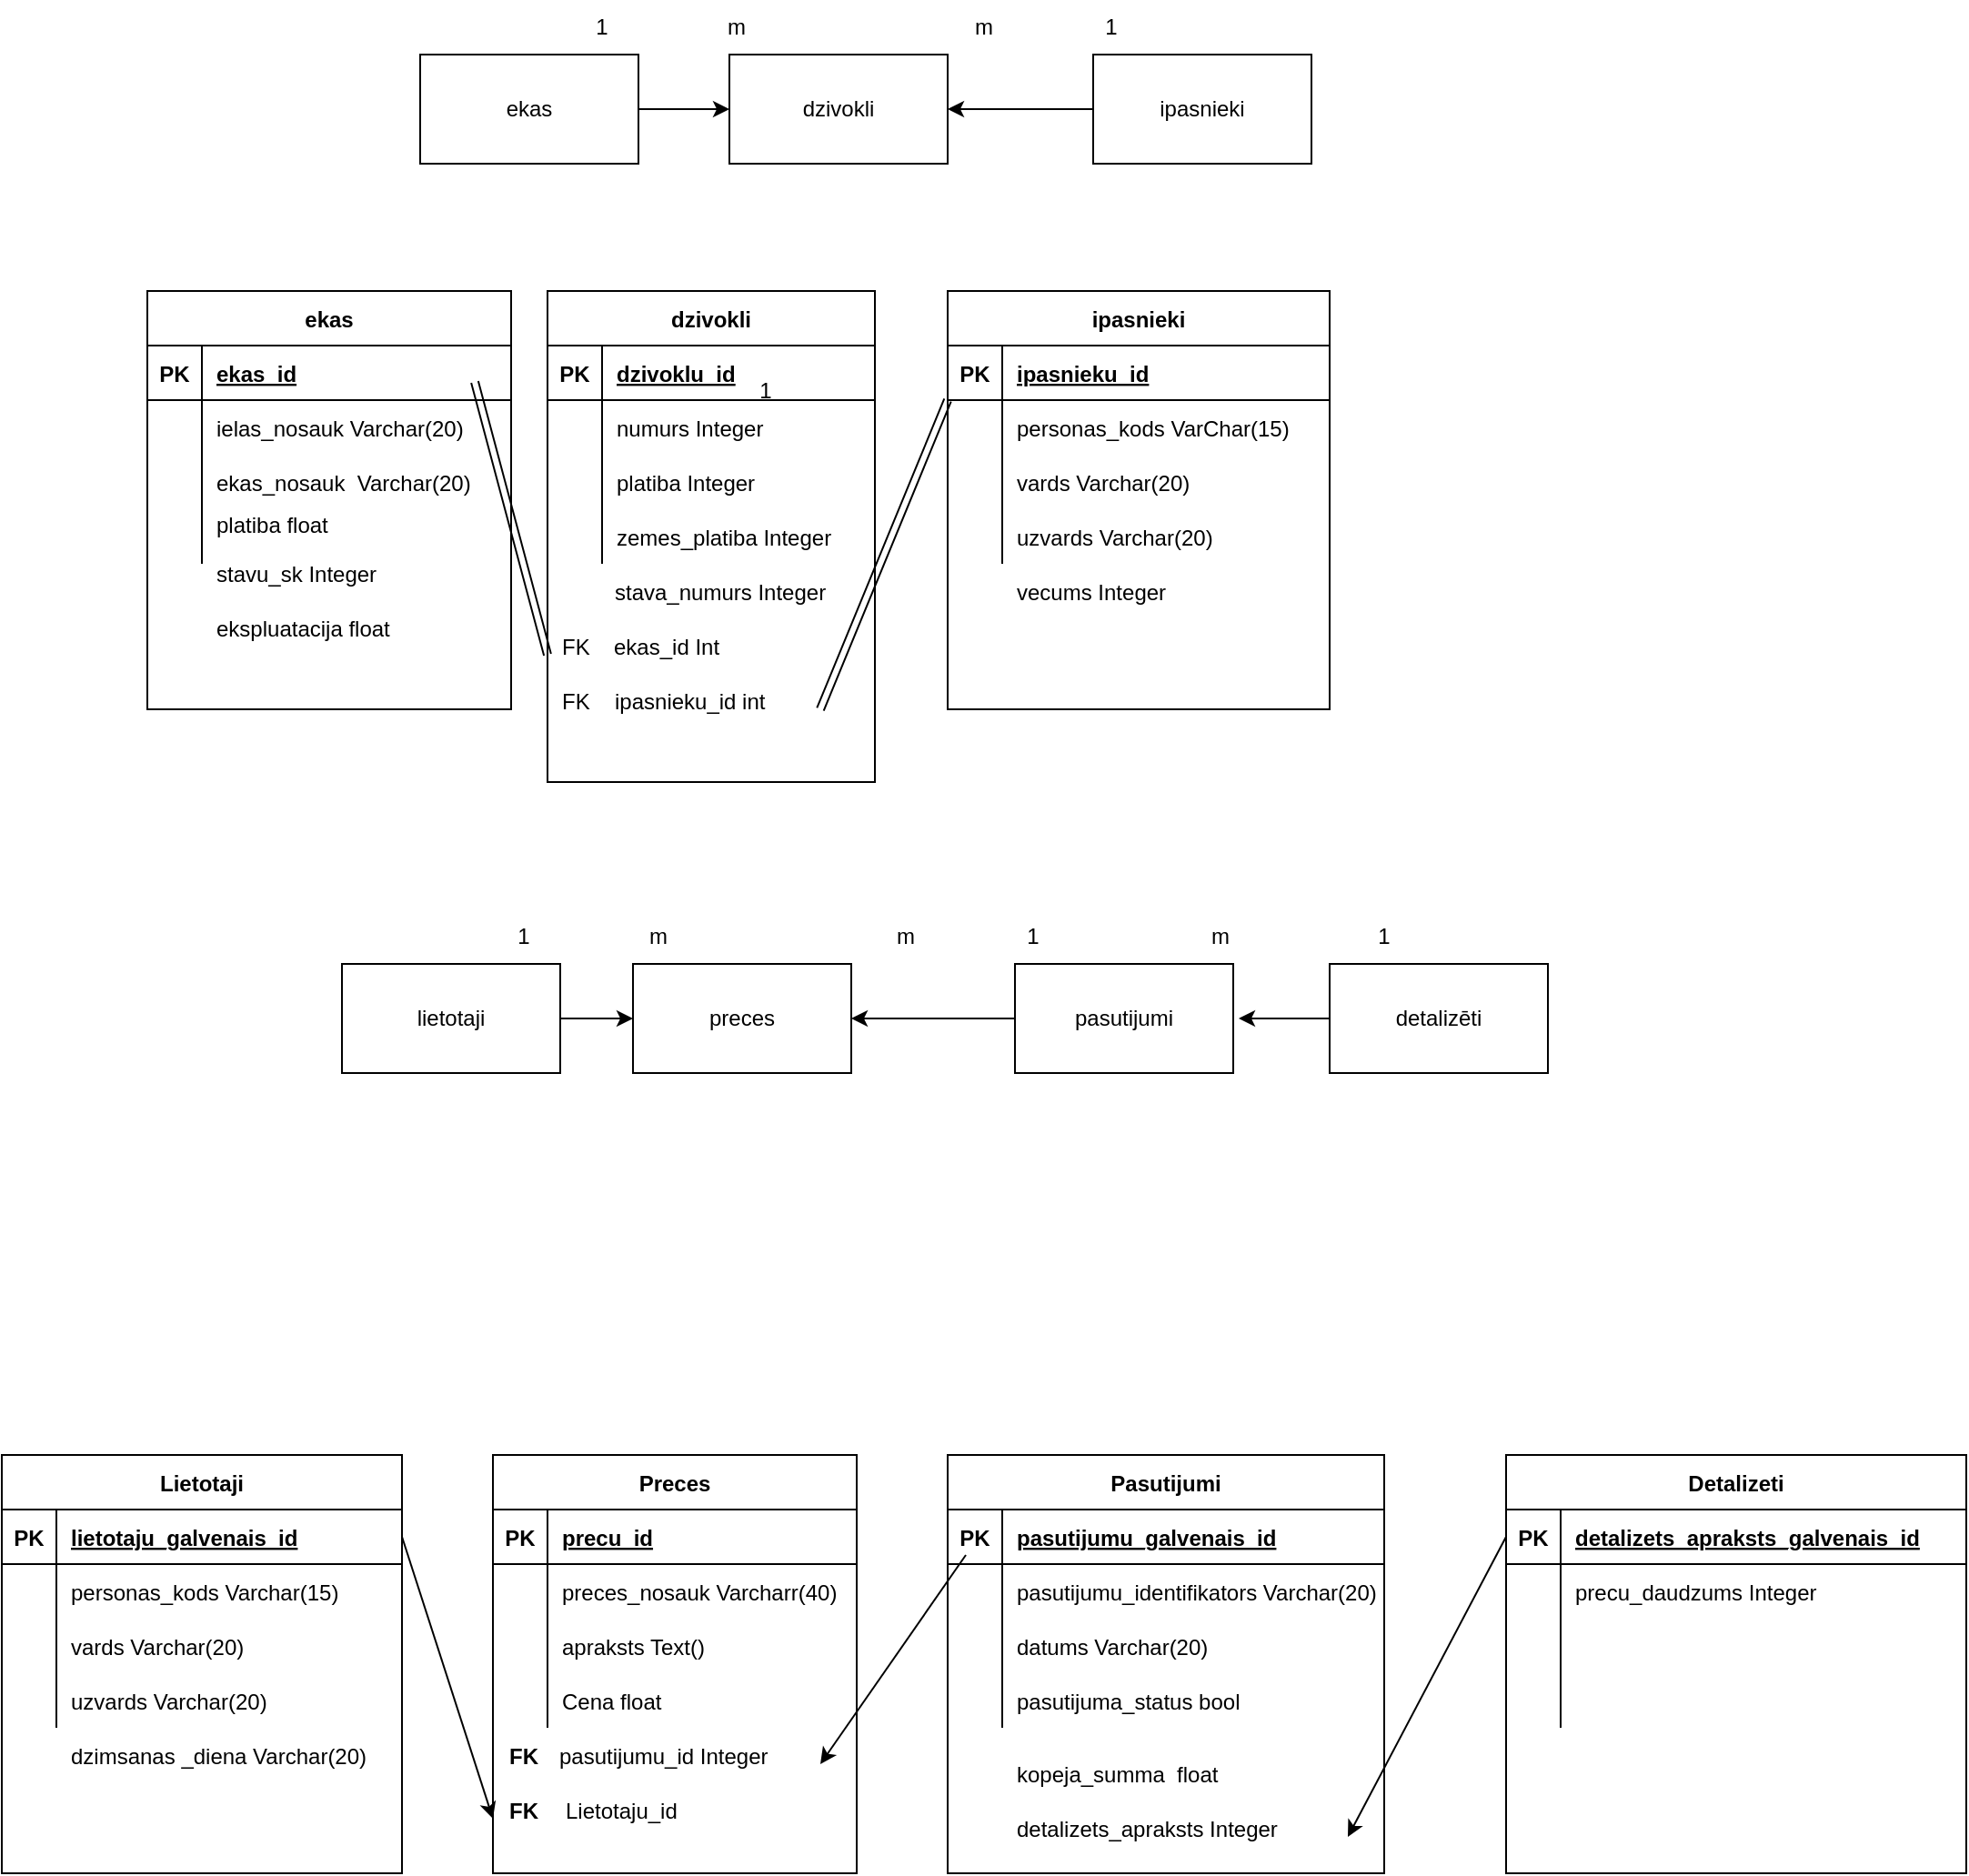 <mxfile version="20.8.23" type="github"><diagram name="Lapa-1" id="Whc0pqaYNYadsK2Gsva9"><mxGraphModel dx="1434" dy="739" grid="1" gridSize="10" guides="1" tooltips="1" connect="1" arrows="1" fold="1" page="1" pageScale="1" pageWidth="827" pageHeight="1169" math="0" shadow="0"><root><mxCell id="0"/><mxCell id="1" parent="0"/><mxCell id="5ERix2sluEW2RGZefC-Z-1" value="ekas" style="shape=table;startSize=30;container=1;collapsible=1;childLayout=tableLayout;fixedRows=1;rowLines=0;fontStyle=1;align=center;resizeLast=1;" vertex="1" parent="1"><mxGeometry x="80" y="190" width="200" height="230" as="geometry"/></mxCell><mxCell id="5ERix2sluEW2RGZefC-Z-2" value="" style="shape=tableRow;horizontal=0;startSize=0;swimlaneHead=0;swimlaneBody=0;fillColor=none;collapsible=0;dropTarget=0;points=[[0,0.5],[1,0.5]];portConstraint=eastwest;top=0;left=0;right=0;bottom=1;" vertex="1" parent="5ERix2sluEW2RGZefC-Z-1"><mxGeometry y="30" width="200" height="30" as="geometry"/></mxCell><mxCell id="5ERix2sluEW2RGZefC-Z-3" value="PK" style="shape=partialRectangle;connectable=0;fillColor=none;top=0;left=0;bottom=0;right=0;fontStyle=1;overflow=hidden;" vertex="1" parent="5ERix2sluEW2RGZefC-Z-2"><mxGeometry width="30" height="30" as="geometry"><mxRectangle width="30" height="30" as="alternateBounds"/></mxGeometry></mxCell><mxCell id="5ERix2sluEW2RGZefC-Z-4" value="ekas_id" style="shape=partialRectangle;connectable=0;fillColor=none;top=0;left=0;bottom=0;right=0;align=left;spacingLeft=6;fontStyle=5;overflow=hidden;" vertex="1" parent="5ERix2sluEW2RGZefC-Z-2"><mxGeometry x="30" width="170" height="30" as="geometry"><mxRectangle width="170" height="30" as="alternateBounds"/></mxGeometry></mxCell><mxCell id="5ERix2sluEW2RGZefC-Z-5" value="" style="shape=tableRow;horizontal=0;startSize=0;swimlaneHead=0;swimlaneBody=0;fillColor=none;collapsible=0;dropTarget=0;points=[[0,0.5],[1,0.5]];portConstraint=eastwest;top=0;left=0;right=0;bottom=0;" vertex="1" parent="5ERix2sluEW2RGZefC-Z-1"><mxGeometry y="60" width="200" height="30" as="geometry"/></mxCell><mxCell id="5ERix2sluEW2RGZefC-Z-6" value="" style="shape=partialRectangle;connectable=0;fillColor=none;top=0;left=0;bottom=0;right=0;editable=1;overflow=hidden;" vertex="1" parent="5ERix2sluEW2RGZefC-Z-5"><mxGeometry width="30" height="30" as="geometry"><mxRectangle width="30" height="30" as="alternateBounds"/></mxGeometry></mxCell><mxCell id="5ERix2sluEW2RGZefC-Z-7" value="ielas_nosauk Varchar(20)" style="shape=partialRectangle;connectable=0;fillColor=none;top=0;left=0;bottom=0;right=0;align=left;spacingLeft=6;overflow=hidden;" vertex="1" parent="5ERix2sluEW2RGZefC-Z-5"><mxGeometry x="30" width="170" height="30" as="geometry"><mxRectangle width="170" height="30" as="alternateBounds"/></mxGeometry></mxCell><mxCell id="5ERix2sluEW2RGZefC-Z-8" value="" style="shape=tableRow;horizontal=0;startSize=0;swimlaneHead=0;swimlaneBody=0;fillColor=none;collapsible=0;dropTarget=0;points=[[0,0.5],[1,0.5]];portConstraint=eastwest;top=0;left=0;right=0;bottom=0;" vertex="1" parent="5ERix2sluEW2RGZefC-Z-1"><mxGeometry y="90" width="200" height="30" as="geometry"/></mxCell><mxCell id="5ERix2sluEW2RGZefC-Z-9" value="" style="shape=partialRectangle;connectable=0;fillColor=none;top=0;left=0;bottom=0;right=0;editable=1;overflow=hidden;" vertex="1" parent="5ERix2sluEW2RGZefC-Z-8"><mxGeometry width="30" height="30" as="geometry"><mxRectangle width="30" height="30" as="alternateBounds"/></mxGeometry></mxCell><mxCell id="5ERix2sluEW2RGZefC-Z-10" value="ekas_nosauk  Varchar(20)" style="shape=partialRectangle;connectable=0;fillColor=none;top=0;left=0;bottom=0;right=0;align=left;spacingLeft=6;overflow=hidden;" vertex="1" parent="5ERix2sluEW2RGZefC-Z-8"><mxGeometry x="30" width="170" height="30" as="geometry"><mxRectangle width="170" height="30" as="alternateBounds"/></mxGeometry></mxCell><mxCell id="5ERix2sluEW2RGZefC-Z-11" value="" style="shape=tableRow;horizontal=0;startSize=0;swimlaneHead=0;swimlaneBody=0;fillColor=none;collapsible=0;dropTarget=0;points=[[0,0.5],[1,0.5]];portConstraint=eastwest;top=0;left=0;right=0;bottom=0;" vertex="1" parent="5ERix2sluEW2RGZefC-Z-1"><mxGeometry y="120" width="200" height="30" as="geometry"/></mxCell><mxCell id="5ERix2sluEW2RGZefC-Z-12" value="" style="shape=partialRectangle;connectable=0;fillColor=none;top=0;left=0;bottom=0;right=0;editable=1;overflow=hidden;" vertex="1" parent="5ERix2sluEW2RGZefC-Z-11"><mxGeometry width="30" height="30" as="geometry"><mxRectangle width="30" height="30" as="alternateBounds"/></mxGeometry></mxCell><mxCell id="5ERix2sluEW2RGZefC-Z-13" value="platiba float&#10;" style="shape=partialRectangle;connectable=0;fillColor=none;top=0;left=0;bottom=0;right=0;align=left;spacingLeft=6;overflow=hidden;" vertex="1" parent="5ERix2sluEW2RGZefC-Z-11"><mxGeometry x="30" width="170" height="30" as="geometry"><mxRectangle width="170" height="30" as="alternateBounds"/></mxGeometry></mxCell><mxCell id="5ERix2sluEW2RGZefC-Z-14" value="dzivokli" style="shape=table;startSize=30;container=1;collapsible=1;childLayout=tableLayout;fixedRows=1;rowLines=0;fontStyle=1;align=center;resizeLast=1;" vertex="1" parent="1"><mxGeometry x="300" y="190" width="180" height="270" as="geometry"/></mxCell><mxCell id="5ERix2sluEW2RGZefC-Z-15" value="" style="shape=tableRow;horizontal=0;startSize=0;swimlaneHead=0;swimlaneBody=0;fillColor=none;collapsible=0;dropTarget=0;points=[[0,0.5],[1,0.5]];portConstraint=eastwest;top=0;left=0;right=0;bottom=1;" vertex="1" parent="5ERix2sluEW2RGZefC-Z-14"><mxGeometry y="30" width="180" height="30" as="geometry"/></mxCell><mxCell id="5ERix2sluEW2RGZefC-Z-16" value="PK" style="shape=partialRectangle;connectable=0;fillColor=none;top=0;left=0;bottom=0;right=0;fontStyle=1;overflow=hidden;" vertex="1" parent="5ERix2sluEW2RGZefC-Z-15"><mxGeometry width="30" height="30" as="geometry"><mxRectangle width="30" height="30" as="alternateBounds"/></mxGeometry></mxCell><mxCell id="5ERix2sluEW2RGZefC-Z-17" value="dzivoklu_id" style="shape=partialRectangle;connectable=0;fillColor=none;top=0;left=0;bottom=0;right=0;align=left;spacingLeft=6;fontStyle=5;overflow=hidden;" vertex="1" parent="5ERix2sluEW2RGZefC-Z-15"><mxGeometry x="30" width="150" height="30" as="geometry"><mxRectangle width="150" height="30" as="alternateBounds"/></mxGeometry></mxCell><mxCell id="5ERix2sluEW2RGZefC-Z-18" value="" style="shape=tableRow;horizontal=0;startSize=0;swimlaneHead=0;swimlaneBody=0;fillColor=none;collapsible=0;dropTarget=0;points=[[0,0.5],[1,0.5]];portConstraint=eastwest;top=0;left=0;right=0;bottom=0;" vertex="1" parent="5ERix2sluEW2RGZefC-Z-14"><mxGeometry y="60" width="180" height="30" as="geometry"/></mxCell><mxCell id="5ERix2sluEW2RGZefC-Z-19" value="" style="shape=partialRectangle;connectable=0;fillColor=none;top=0;left=0;bottom=0;right=0;editable=1;overflow=hidden;" vertex="1" parent="5ERix2sluEW2RGZefC-Z-18"><mxGeometry width="30" height="30" as="geometry"><mxRectangle width="30" height="30" as="alternateBounds"/></mxGeometry></mxCell><mxCell id="5ERix2sluEW2RGZefC-Z-20" value="numurs Integer" style="shape=partialRectangle;connectable=0;fillColor=none;top=0;left=0;bottom=0;right=0;align=left;spacingLeft=6;overflow=hidden;" vertex="1" parent="5ERix2sluEW2RGZefC-Z-18"><mxGeometry x="30" width="150" height="30" as="geometry"><mxRectangle width="150" height="30" as="alternateBounds"/></mxGeometry></mxCell><mxCell id="5ERix2sluEW2RGZefC-Z-21" value="" style="shape=tableRow;horizontal=0;startSize=0;swimlaneHead=0;swimlaneBody=0;fillColor=none;collapsible=0;dropTarget=0;points=[[0,0.5],[1,0.5]];portConstraint=eastwest;top=0;left=0;right=0;bottom=0;" vertex="1" parent="5ERix2sluEW2RGZefC-Z-14"><mxGeometry y="90" width="180" height="30" as="geometry"/></mxCell><mxCell id="5ERix2sluEW2RGZefC-Z-22" value="" style="shape=partialRectangle;connectable=0;fillColor=none;top=0;left=0;bottom=0;right=0;editable=1;overflow=hidden;" vertex="1" parent="5ERix2sluEW2RGZefC-Z-21"><mxGeometry width="30" height="30" as="geometry"><mxRectangle width="30" height="30" as="alternateBounds"/></mxGeometry></mxCell><mxCell id="5ERix2sluEW2RGZefC-Z-23" value="platiba Integer" style="shape=partialRectangle;connectable=0;fillColor=none;top=0;left=0;bottom=0;right=0;align=left;spacingLeft=6;overflow=hidden;" vertex="1" parent="5ERix2sluEW2RGZefC-Z-21"><mxGeometry x="30" width="150" height="30" as="geometry"><mxRectangle width="150" height="30" as="alternateBounds"/></mxGeometry></mxCell><mxCell id="5ERix2sluEW2RGZefC-Z-24" value="" style="shape=tableRow;horizontal=0;startSize=0;swimlaneHead=0;swimlaneBody=0;fillColor=none;collapsible=0;dropTarget=0;points=[[0,0.5],[1,0.5]];portConstraint=eastwest;top=0;left=0;right=0;bottom=0;" vertex="1" parent="5ERix2sluEW2RGZefC-Z-14"><mxGeometry y="120" width="180" height="30" as="geometry"/></mxCell><mxCell id="5ERix2sluEW2RGZefC-Z-25" value="" style="shape=partialRectangle;connectable=0;fillColor=none;top=0;left=0;bottom=0;right=0;editable=1;overflow=hidden;" vertex="1" parent="5ERix2sluEW2RGZefC-Z-24"><mxGeometry width="30" height="30" as="geometry"><mxRectangle width="30" height="30" as="alternateBounds"/></mxGeometry></mxCell><mxCell id="5ERix2sluEW2RGZefC-Z-26" value="zemes_platiba Integer" style="shape=partialRectangle;connectable=0;fillColor=none;top=0;left=0;bottom=0;right=0;align=left;spacingLeft=6;overflow=hidden;" vertex="1" parent="5ERix2sluEW2RGZefC-Z-24"><mxGeometry x="30" width="150" height="30" as="geometry"><mxRectangle width="150" height="30" as="alternateBounds"/></mxGeometry></mxCell><mxCell id="5ERix2sluEW2RGZefC-Z-27" value="ipasnieki" style="shape=table;startSize=30;container=1;collapsible=1;childLayout=tableLayout;fixedRows=1;rowLines=0;fontStyle=1;align=center;resizeLast=1;" vertex="1" parent="1"><mxGeometry x="520" y="190" width="210" height="230" as="geometry"/></mxCell><mxCell id="5ERix2sluEW2RGZefC-Z-28" value="" style="shape=tableRow;horizontal=0;startSize=0;swimlaneHead=0;swimlaneBody=0;fillColor=none;collapsible=0;dropTarget=0;points=[[0,0.5],[1,0.5]];portConstraint=eastwest;top=0;left=0;right=0;bottom=1;" vertex="1" parent="5ERix2sluEW2RGZefC-Z-27"><mxGeometry y="30" width="210" height="30" as="geometry"/></mxCell><mxCell id="5ERix2sluEW2RGZefC-Z-29" value="PK" style="shape=partialRectangle;connectable=0;fillColor=none;top=0;left=0;bottom=0;right=0;fontStyle=1;overflow=hidden;" vertex="1" parent="5ERix2sluEW2RGZefC-Z-28"><mxGeometry width="30" height="30" as="geometry"><mxRectangle width="30" height="30" as="alternateBounds"/></mxGeometry></mxCell><mxCell id="5ERix2sluEW2RGZefC-Z-30" value="ipasnieku_id" style="shape=partialRectangle;connectable=0;fillColor=none;top=0;left=0;bottom=0;right=0;align=left;spacingLeft=6;fontStyle=5;overflow=hidden;" vertex="1" parent="5ERix2sluEW2RGZefC-Z-28"><mxGeometry x="30" width="180" height="30" as="geometry"><mxRectangle width="180" height="30" as="alternateBounds"/></mxGeometry></mxCell><mxCell id="5ERix2sluEW2RGZefC-Z-31" value="" style="shape=tableRow;horizontal=0;startSize=0;swimlaneHead=0;swimlaneBody=0;fillColor=none;collapsible=0;dropTarget=0;points=[[0,0.5],[1,0.5]];portConstraint=eastwest;top=0;left=0;right=0;bottom=0;" vertex="1" parent="5ERix2sluEW2RGZefC-Z-27"><mxGeometry y="60" width="210" height="30" as="geometry"/></mxCell><mxCell id="5ERix2sluEW2RGZefC-Z-32" value="" style="shape=partialRectangle;connectable=0;fillColor=none;top=0;left=0;bottom=0;right=0;editable=1;overflow=hidden;" vertex="1" parent="5ERix2sluEW2RGZefC-Z-31"><mxGeometry width="30" height="30" as="geometry"><mxRectangle width="30" height="30" as="alternateBounds"/></mxGeometry></mxCell><mxCell id="5ERix2sluEW2RGZefC-Z-33" value="personas_kods VarChar(15)" style="shape=partialRectangle;connectable=0;fillColor=none;top=0;left=0;bottom=0;right=0;align=left;spacingLeft=6;overflow=hidden;" vertex="1" parent="5ERix2sluEW2RGZefC-Z-31"><mxGeometry x="30" width="180" height="30" as="geometry"><mxRectangle width="180" height="30" as="alternateBounds"/></mxGeometry></mxCell><mxCell id="5ERix2sluEW2RGZefC-Z-34" value="" style="shape=tableRow;horizontal=0;startSize=0;swimlaneHead=0;swimlaneBody=0;fillColor=none;collapsible=0;dropTarget=0;points=[[0,0.5],[1,0.5]];portConstraint=eastwest;top=0;left=0;right=0;bottom=0;" vertex="1" parent="5ERix2sluEW2RGZefC-Z-27"><mxGeometry y="90" width="210" height="30" as="geometry"/></mxCell><mxCell id="5ERix2sluEW2RGZefC-Z-35" value="" style="shape=partialRectangle;connectable=0;fillColor=none;top=0;left=0;bottom=0;right=0;editable=1;overflow=hidden;" vertex="1" parent="5ERix2sluEW2RGZefC-Z-34"><mxGeometry width="30" height="30" as="geometry"><mxRectangle width="30" height="30" as="alternateBounds"/></mxGeometry></mxCell><mxCell id="5ERix2sluEW2RGZefC-Z-36" value="vards Varchar(20)" style="shape=partialRectangle;connectable=0;fillColor=none;top=0;left=0;bottom=0;right=0;align=left;spacingLeft=6;overflow=hidden;" vertex="1" parent="5ERix2sluEW2RGZefC-Z-34"><mxGeometry x="30" width="180" height="30" as="geometry"><mxRectangle width="180" height="30" as="alternateBounds"/></mxGeometry></mxCell><mxCell id="5ERix2sluEW2RGZefC-Z-37" value="" style="shape=tableRow;horizontal=0;startSize=0;swimlaneHead=0;swimlaneBody=0;fillColor=none;collapsible=0;dropTarget=0;points=[[0,0.5],[1,0.5]];portConstraint=eastwest;top=0;left=0;right=0;bottom=0;" vertex="1" parent="5ERix2sluEW2RGZefC-Z-27"><mxGeometry y="120" width="210" height="30" as="geometry"/></mxCell><mxCell id="5ERix2sluEW2RGZefC-Z-38" value="" style="shape=partialRectangle;connectable=0;fillColor=none;top=0;left=0;bottom=0;right=0;editable=1;overflow=hidden;" vertex="1" parent="5ERix2sluEW2RGZefC-Z-37"><mxGeometry width="30" height="30" as="geometry"><mxRectangle width="30" height="30" as="alternateBounds"/></mxGeometry></mxCell><mxCell id="5ERix2sluEW2RGZefC-Z-39" value="uzvards Varchar(20)" style="shape=partialRectangle;connectable=0;fillColor=none;top=0;left=0;bottom=0;right=0;align=left;spacingLeft=6;overflow=hidden;" vertex="1" parent="5ERix2sluEW2RGZefC-Z-37"><mxGeometry x="30" width="180" height="30" as="geometry"><mxRectangle width="180" height="30" as="alternateBounds"/></mxGeometry></mxCell><mxCell id="5ERix2sluEW2RGZefC-Z-40" value="stavu_sk Integer" style="shape=partialRectangle;connectable=0;fillColor=none;top=0;left=0;bottom=0;right=0;align=left;spacingLeft=6;overflow=hidden;" vertex="1" parent="1"><mxGeometry x="110" y="330" width="170" height="30" as="geometry"><mxRectangle width="170" height="30" as="alternateBounds"/></mxGeometry></mxCell><mxCell id="5ERix2sluEW2RGZefC-Z-41" value="ekspluatacija float" style="shape=partialRectangle;connectable=0;fillColor=none;top=0;left=0;bottom=0;right=0;align=left;spacingLeft=6;overflow=hidden;" vertex="1" parent="1"><mxGeometry x="110" y="360" width="170" height="30" as="geometry"><mxRectangle width="170" height="30" as="alternateBounds"/></mxGeometry></mxCell><mxCell id="5ERix2sluEW2RGZefC-Z-42" value="stava_numurs Integer" style="shape=partialRectangle;connectable=0;fillColor=none;top=0;left=0;bottom=0;right=0;align=left;spacingLeft=6;overflow=hidden;" vertex="1" parent="1"><mxGeometry x="329" y="340" width="150" height="30" as="geometry"><mxRectangle width="150" height="30" as="alternateBounds"/></mxGeometry></mxCell><mxCell id="5ERix2sluEW2RGZefC-Z-43" value="vecums Integer" style="shape=partialRectangle;connectable=0;fillColor=none;top=0;left=0;bottom=0;right=0;align=left;spacingLeft=6;overflow=hidden;" vertex="1" parent="1"><mxGeometry x="550" y="340" width="180" height="30" as="geometry"><mxRectangle width="180" height="30" as="alternateBounds"/></mxGeometry></mxCell><mxCell id="5ERix2sluEW2RGZefC-Z-45" value="ekas_id Int" style="shape=partialRectangle;connectable=0;fillColor=none;top=0;left=0;bottom=0;right=0;align=left;spacingLeft=6;overflow=hidden;" vertex="1" parent="1"><mxGeometry x="328.5" y="370" width="150" height="30" as="geometry"><mxRectangle width="150" height="30" as="alternateBounds"/></mxGeometry></mxCell><mxCell id="5ERix2sluEW2RGZefC-Z-46" value="ipasnieku_id int " style="shape=partialRectangle;connectable=0;fillColor=none;top=0;left=0;bottom=0;right=0;align=left;spacingLeft=6;overflow=hidden;" vertex="1" parent="1"><mxGeometry x="329" y="400" width="150" height="30" as="geometry"><mxRectangle width="150" height="30" as="alternateBounds"/></mxGeometry></mxCell><mxCell id="5ERix2sluEW2RGZefC-Z-50" value="" style="shape=link;html=1;rounded=0;" edge="1" parent="1"><mxGeometry relative="1" as="geometry"><mxPoint x="520" y="250" as="sourcePoint"/><mxPoint x="450" y="420" as="targetPoint"/></mxGeometry></mxCell><mxCell id="5ERix2sluEW2RGZefC-Z-52" value="FK" style="shape=partialRectangle;connectable=0;fillColor=none;top=0;left=0;bottom=0;right=0;align=left;spacingLeft=6;overflow=hidden;" vertex="1" parent="1"><mxGeometry x="300" y="405" width="10" height="20" as="geometry"><mxRectangle width="170" height="30" as="alternateBounds"/></mxGeometry></mxCell><mxCell id="5ERix2sluEW2RGZefC-Z-53" value="FK" style="shape=partialRectangle;connectable=0;fillColor=none;top=0;left=0;bottom=0;right=0;align=left;spacingLeft=6;overflow=hidden;" vertex="1" parent="1"><mxGeometry x="300" y="375" width="10" height="20" as="geometry"><mxRectangle width="170" height="30" as="alternateBounds"/></mxGeometry></mxCell><mxCell id="5ERix2sluEW2RGZefC-Z-56" value="" style="shape=link;html=1;rounded=0;" edge="1" parent="1"><mxGeometry relative="1" as="geometry"><mxPoint x="260" y="240" as="sourcePoint"/><mxPoint x="300" y="390" as="targetPoint"/></mxGeometry></mxCell><mxCell id="5ERix2sluEW2RGZefC-Z-60" value="" style="edgeStyle=orthogonalEdgeStyle;rounded=0;orthogonalLoop=1;jettySize=auto;html=1;" edge="1" parent="1" source="5ERix2sluEW2RGZefC-Z-58" target="5ERix2sluEW2RGZefC-Z-59"><mxGeometry relative="1" as="geometry"/></mxCell><mxCell id="5ERix2sluEW2RGZefC-Z-58" value="ekas" style="rounded=0;whiteSpace=wrap;html=1;" vertex="1" parent="1"><mxGeometry x="230" y="60" width="120" height="60" as="geometry"/></mxCell><mxCell id="5ERix2sluEW2RGZefC-Z-59" value="dzivokli" style="rounded=0;whiteSpace=wrap;html=1;" vertex="1" parent="1"><mxGeometry x="400" y="60" width="120" height="60" as="geometry"/></mxCell><mxCell id="5ERix2sluEW2RGZefC-Z-62" value="" style="edgeStyle=orthogonalEdgeStyle;rounded=0;orthogonalLoop=1;jettySize=auto;html=1;" edge="1" parent="1" source="5ERix2sluEW2RGZefC-Z-61" target="5ERix2sluEW2RGZefC-Z-59"><mxGeometry relative="1" as="geometry"/></mxCell><mxCell id="5ERix2sluEW2RGZefC-Z-61" value="ipasnieki" style="rounded=0;whiteSpace=wrap;html=1;" vertex="1" parent="1"><mxGeometry x="600" y="60" width="120" height="60" as="geometry"/></mxCell><mxCell id="5ERix2sluEW2RGZefC-Z-63" value="1" style="text;strokeColor=none;align=center;fillColor=none;html=1;verticalAlign=middle;whiteSpace=wrap;rounded=0;" vertex="1" parent="1"><mxGeometry x="390" y="230" width="60" height="30" as="geometry"/></mxCell><mxCell id="5ERix2sluEW2RGZefC-Z-64" value="1" style="text;strokeColor=none;align=center;fillColor=none;html=1;verticalAlign=middle;whiteSpace=wrap;rounded=0;" vertex="1" parent="1"><mxGeometry x="300" y="30" width="60" height="30" as="geometry"/></mxCell><mxCell id="5ERix2sluEW2RGZefC-Z-66" value="1" style="text;strokeColor=none;align=center;fillColor=none;html=1;verticalAlign=middle;whiteSpace=wrap;rounded=0;" vertex="1" parent="1"><mxGeometry x="580" y="30" width="60" height="30" as="geometry"/></mxCell><mxCell id="5ERix2sluEW2RGZefC-Z-67" value="m" style="text;strokeColor=none;align=center;fillColor=none;html=1;verticalAlign=middle;whiteSpace=wrap;rounded=0;" vertex="1" parent="1"><mxGeometry x="510" y="30" width="60" height="30" as="geometry"/></mxCell><mxCell id="5ERix2sluEW2RGZefC-Z-68" value="m" style="text;strokeColor=none;align=center;fillColor=none;html=1;verticalAlign=middle;whiteSpace=wrap;rounded=0;" vertex="1" parent="1"><mxGeometry x="374" y="30" width="60" height="30" as="geometry"/></mxCell><mxCell id="5ERix2sluEW2RGZefC-Z-119" value="Lietotaji" style="shape=table;startSize=30;container=1;collapsible=1;childLayout=tableLayout;fixedRows=1;rowLines=0;fontStyle=1;align=center;resizeLast=1;" vertex="1" parent="1"><mxGeometry y="830" width="220" height="230" as="geometry"/></mxCell><mxCell id="5ERix2sluEW2RGZefC-Z-120" value="" style="shape=tableRow;horizontal=0;startSize=0;swimlaneHead=0;swimlaneBody=0;fillColor=none;collapsible=0;dropTarget=0;points=[[0,0.5],[1,0.5]];portConstraint=eastwest;top=0;left=0;right=0;bottom=1;" vertex="1" parent="5ERix2sluEW2RGZefC-Z-119"><mxGeometry y="30" width="220" height="30" as="geometry"/></mxCell><mxCell id="5ERix2sluEW2RGZefC-Z-121" value="PK" style="shape=partialRectangle;connectable=0;fillColor=none;top=0;left=0;bottom=0;right=0;fontStyle=1;overflow=hidden;" vertex="1" parent="5ERix2sluEW2RGZefC-Z-120"><mxGeometry width="30" height="30" as="geometry"><mxRectangle width="30" height="30" as="alternateBounds"/></mxGeometry></mxCell><mxCell id="5ERix2sluEW2RGZefC-Z-122" value="lietotaju_galvenais_id" style="shape=partialRectangle;connectable=0;fillColor=none;top=0;left=0;bottom=0;right=0;align=left;spacingLeft=6;fontStyle=5;overflow=hidden;" vertex="1" parent="5ERix2sluEW2RGZefC-Z-120"><mxGeometry x="30" width="190" height="30" as="geometry"><mxRectangle width="190" height="30" as="alternateBounds"/></mxGeometry></mxCell><mxCell id="5ERix2sluEW2RGZefC-Z-123" value="" style="shape=tableRow;horizontal=0;startSize=0;swimlaneHead=0;swimlaneBody=0;fillColor=none;collapsible=0;dropTarget=0;points=[[0,0.5],[1,0.5]];portConstraint=eastwest;top=0;left=0;right=0;bottom=0;" vertex="1" parent="5ERix2sluEW2RGZefC-Z-119"><mxGeometry y="60" width="220" height="30" as="geometry"/></mxCell><mxCell id="5ERix2sluEW2RGZefC-Z-124" value="" style="shape=partialRectangle;connectable=0;fillColor=none;top=0;left=0;bottom=0;right=0;editable=1;overflow=hidden;" vertex="1" parent="5ERix2sluEW2RGZefC-Z-123"><mxGeometry width="30" height="30" as="geometry"><mxRectangle width="30" height="30" as="alternateBounds"/></mxGeometry></mxCell><mxCell id="5ERix2sluEW2RGZefC-Z-125" value="personas_kods Varchar(15)" style="shape=partialRectangle;connectable=0;fillColor=none;top=0;left=0;bottom=0;right=0;align=left;spacingLeft=6;overflow=hidden;" vertex="1" parent="5ERix2sluEW2RGZefC-Z-123"><mxGeometry x="30" width="190" height="30" as="geometry"><mxRectangle width="190" height="30" as="alternateBounds"/></mxGeometry></mxCell><mxCell id="5ERix2sluEW2RGZefC-Z-126" value="" style="shape=tableRow;horizontal=0;startSize=0;swimlaneHead=0;swimlaneBody=0;fillColor=none;collapsible=0;dropTarget=0;points=[[0,0.5],[1,0.5]];portConstraint=eastwest;top=0;left=0;right=0;bottom=0;" vertex="1" parent="5ERix2sluEW2RGZefC-Z-119"><mxGeometry y="90" width="220" height="30" as="geometry"/></mxCell><mxCell id="5ERix2sluEW2RGZefC-Z-127" value="" style="shape=partialRectangle;connectable=0;fillColor=none;top=0;left=0;bottom=0;right=0;editable=1;overflow=hidden;" vertex="1" parent="5ERix2sluEW2RGZefC-Z-126"><mxGeometry width="30" height="30" as="geometry"><mxRectangle width="30" height="30" as="alternateBounds"/></mxGeometry></mxCell><mxCell id="5ERix2sluEW2RGZefC-Z-128" value="vards Varchar(20)" style="shape=partialRectangle;connectable=0;fillColor=none;top=0;left=0;bottom=0;right=0;align=left;spacingLeft=6;overflow=hidden;" vertex="1" parent="5ERix2sluEW2RGZefC-Z-126"><mxGeometry x="30" width="190" height="30" as="geometry"><mxRectangle width="190" height="30" as="alternateBounds"/></mxGeometry></mxCell><mxCell id="5ERix2sluEW2RGZefC-Z-129" value="" style="shape=tableRow;horizontal=0;startSize=0;swimlaneHead=0;swimlaneBody=0;fillColor=none;collapsible=0;dropTarget=0;points=[[0,0.5],[1,0.5]];portConstraint=eastwest;top=0;left=0;right=0;bottom=0;" vertex="1" parent="5ERix2sluEW2RGZefC-Z-119"><mxGeometry y="120" width="220" height="30" as="geometry"/></mxCell><mxCell id="5ERix2sluEW2RGZefC-Z-130" value="" style="shape=partialRectangle;connectable=0;fillColor=none;top=0;left=0;bottom=0;right=0;editable=1;overflow=hidden;" vertex="1" parent="5ERix2sluEW2RGZefC-Z-129"><mxGeometry width="30" height="30" as="geometry"><mxRectangle width="30" height="30" as="alternateBounds"/></mxGeometry></mxCell><mxCell id="5ERix2sluEW2RGZefC-Z-131" value="uzvards Varchar(20)" style="shape=partialRectangle;connectable=0;fillColor=none;top=0;left=0;bottom=0;right=0;align=left;spacingLeft=6;overflow=hidden;" vertex="1" parent="5ERix2sluEW2RGZefC-Z-129"><mxGeometry x="30" width="190" height="30" as="geometry"><mxRectangle width="190" height="30" as="alternateBounds"/></mxGeometry></mxCell><mxCell id="5ERix2sluEW2RGZefC-Z-132" value="Preces" style="shape=table;startSize=30;container=1;collapsible=1;childLayout=tableLayout;fixedRows=1;rowLines=0;fontStyle=1;align=center;resizeLast=1;" vertex="1" parent="1"><mxGeometry x="270" y="830" width="200" height="230" as="geometry"/></mxCell><mxCell id="5ERix2sluEW2RGZefC-Z-133" value="" style="shape=tableRow;horizontal=0;startSize=0;swimlaneHead=0;swimlaneBody=0;fillColor=none;collapsible=0;dropTarget=0;points=[[0,0.5],[1,0.5]];portConstraint=eastwest;top=0;left=0;right=0;bottom=1;" vertex="1" parent="5ERix2sluEW2RGZefC-Z-132"><mxGeometry y="30" width="200" height="30" as="geometry"/></mxCell><mxCell id="5ERix2sluEW2RGZefC-Z-134" value="PK" style="shape=partialRectangle;connectable=0;fillColor=none;top=0;left=0;bottom=0;right=0;fontStyle=1;overflow=hidden;" vertex="1" parent="5ERix2sluEW2RGZefC-Z-133"><mxGeometry width="30" height="30" as="geometry"><mxRectangle width="30" height="30" as="alternateBounds"/></mxGeometry></mxCell><mxCell id="5ERix2sluEW2RGZefC-Z-135" value="precu_id" style="shape=partialRectangle;connectable=0;fillColor=none;top=0;left=0;bottom=0;right=0;align=left;spacingLeft=6;fontStyle=5;overflow=hidden;" vertex="1" parent="5ERix2sluEW2RGZefC-Z-133"><mxGeometry x="30" width="170" height="30" as="geometry"><mxRectangle width="170" height="30" as="alternateBounds"/></mxGeometry></mxCell><mxCell id="5ERix2sluEW2RGZefC-Z-136" value="" style="shape=tableRow;horizontal=0;startSize=0;swimlaneHead=0;swimlaneBody=0;fillColor=none;collapsible=0;dropTarget=0;points=[[0,0.5],[1,0.5]];portConstraint=eastwest;top=0;left=0;right=0;bottom=0;" vertex="1" parent="5ERix2sluEW2RGZefC-Z-132"><mxGeometry y="60" width="200" height="30" as="geometry"/></mxCell><mxCell id="5ERix2sluEW2RGZefC-Z-137" value="" style="shape=partialRectangle;connectable=0;fillColor=none;top=0;left=0;bottom=0;right=0;editable=1;overflow=hidden;" vertex="1" parent="5ERix2sluEW2RGZefC-Z-136"><mxGeometry width="30" height="30" as="geometry"><mxRectangle width="30" height="30" as="alternateBounds"/></mxGeometry></mxCell><mxCell id="5ERix2sluEW2RGZefC-Z-138" value="preces_nosauk Varcharr(40)" style="shape=partialRectangle;connectable=0;fillColor=none;top=0;left=0;bottom=0;right=0;align=left;spacingLeft=6;overflow=hidden;" vertex="1" parent="5ERix2sluEW2RGZefC-Z-136"><mxGeometry x="30" width="170" height="30" as="geometry"><mxRectangle width="170" height="30" as="alternateBounds"/></mxGeometry></mxCell><mxCell id="5ERix2sluEW2RGZefC-Z-139" value="" style="shape=tableRow;horizontal=0;startSize=0;swimlaneHead=0;swimlaneBody=0;fillColor=none;collapsible=0;dropTarget=0;points=[[0,0.5],[1,0.5]];portConstraint=eastwest;top=0;left=0;right=0;bottom=0;" vertex="1" parent="5ERix2sluEW2RGZefC-Z-132"><mxGeometry y="90" width="200" height="30" as="geometry"/></mxCell><mxCell id="5ERix2sluEW2RGZefC-Z-140" value="" style="shape=partialRectangle;connectable=0;fillColor=none;top=0;left=0;bottom=0;right=0;editable=1;overflow=hidden;" vertex="1" parent="5ERix2sluEW2RGZefC-Z-139"><mxGeometry width="30" height="30" as="geometry"><mxRectangle width="30" height="30" as="alternateBounds"/></mxGeometry></mxCell><mxCell id="5ERix2sluEW2RGZefC-Z-141" value="apraksts Text()" style="shape=partialRectangle;connectable=0;fillColor=none;top=0;left=0;bottom=0;right=0;align=left;spacingLeft=6;overflow=hidden;" vertex="1" parent="5ERix2sluEW2RGZefC-Z-139"><mxGeometry x="30" width="170" height="30" as="geometry"><mxRectangle width="170" height="30" as="alternateBounds"/></mxGeometry></mxCell><mxCell id="5ERix2sluEW2RGZefC-Z-142" value="" style="shape=tableRow;horizontal=0;startSize=0;swimlaneHead=0;swimlaneBody=0;fillColor=none;collapsible=0;dropTarget=0;points=[[0,0.5],[1,0.5]];portConstraint=eastwest;top=0;left=0;right=0;bottom=0;" vertex="1" parent="5ERix2sluEW2RGZefC-Z-132"><mxGeometry y="120" width="200" height="30" as="geometry"/></mxCell><mxCell id="5ERix2sluEW2RGZefC-Z-143" value="" style="shape=partialRectangle;connectable=0;fillColor=none;top=0;left=0;bottom=0;right=0;editable=1;overflow=hidden;" vertex="1" parent="5ERix2sluEW2RGZefC-Z-142"><mxGeometry width="30" height="30" as="geometry"><mxRectangle width="30" height="30" as="alternateBounds"/></mxGeometry></mxCell><mxCell id="5ERix2sluEW2RGZefC-Z-144" value="Cena float" style="shape=partialRectangle;connectable=0;fillColor=none;top=0;left=0;bottom=0;right=0;align=left;spacingLeft=6;overflow=hidden;" vertex="1" parent="5ERix2sluEW2RGZefC-Z-142"><mxGeometry x="30" width="170" height="30" as="geometry"><mxRectangle width="170" height="30" as="alternateBounds"/></mxGeometry></mxCell><mxCell id="5ERix2sluEW2RGZefC-Z-145" value="Pasutijumi" style="shape=table;startSize=30;container=1;collapsible=1;childLayout=tableLayout;fixedRows=1;rowLines=0;fontStyle=1;align=center;resizeLast=1;" vertex="1" parent="1"><mxGeometry x="520" y="830" width="240" height="230" as="geometry"/></mxCell><mxCell id="5ERix2sluEW2RGZefC-Z-146" value="" style="shape=tableRow;horizontal=0;startSize=0;swimlaneHead=0;swimlaneBody=0;fillColor=none;collapsible=0;dropTarget=0;points=[[0,0.5],[1,0.5]];portConstraint=eastwest;top=0;left=0;right=0;bottom=1;" vertex="1" parent="5ERix2sluEW2RGZefC-Z-145"><mxGeometry y="30" width="240" height="30" as="geometry"/></mxCell><mxCell id="5ERix2sluEW2RGZefC-Z-147" value="PK" style="shape=partialRectangle;connectable=0;fillColor=none;top=0;left=0;bottom=0;right=0;fontStyle=1;overflow=hidden;" vertex="1" parent="5ERix2sluEW2RGZefC-Z-146"><mxGeometry width="30" height="30" as="geometry"><mxRectangle width="30" height="30" as="alternateBounds"/></mxGeometry></mxCell><mxCell id="5ERix2sluEW2RGZefC-Z-148" value="pasutijumu_galvenais_id" style="shape=partialRectangle;connectable=0;fillColor=none;top=0;left=0;bottom=0;right=0;align=left;spacingLeft=6;fontStyle=5;overflow=hidden;" vertex="1" parent="5ERix2sluEW2RGZefC-Z-146"><mxGeometry x="30" width="210" height="30" as="geometry"><mxRectangle width="210" height="30" as="alternateBounds"/></mxGeometry></mxCell><mxCell id="5ERix2sluEW2RGZefC-Z-149" value="" style="shape=tableRow;horizontal=0;startSize=0;swimlaneHead=0;swimlaneBody=0;fillColor=none;collapsible=0;dropTarget=0;points=[[0,0.5],[1,0.5]];portConstraint=eastwest;top=0;left=0;right=0;bottom=0;" vertex="1" parent="5ERix2sluEW2RGZefC-Z-145"><mxGeometry y="60" width="240" height="30" as="geometry"/></mxCell><mxCell id="5ERix2sluEW2RGZefC-Z-150" value="" style="shape=partialRectangle;connectable=0;fillColor=none;top=0;left=0;bottom=0;right=0;editable=1;overflow=hidden;" vertex="1" parent="5ERix2sluEW2RGZefC-Z-149"><mxGeometry width="30" height="30" as="geometry"><mxRectangle width="30" height="30" as="alternateBounds"/></mxGeometry></mxCell><mxCell id="5ERix2sluEW2RGZefC-Z-151" value="pasutijumu_identifikators Varchar(20)" style="shape=partialRectangle;connectable=0;fillColor=none;top=0;left=0;bottom=0;right=0;align=left;spacingLeft=6;overflow=hidden;" vertex="1" parent="5ERix2sluEW2RGZefC-Z-149"><mxGeometry x="30" width="210" height="30" as="geometry"><mxRectangle width="210" height="30" as="alternateBounds"/></mxGeometry></mxCell><mxCell id="5ERix2sluEW2RGZefC-Z-152" value="" style="shape=tableRow;horizontal=0;startSize=0;swimlaneHead=0;swimlaneBody=0;fillColor=none;collapsible=0;dropTarget=0;points=[[0,0.5],[1,0.5]];portConstraint=eastwest;top=0;left=0;right=0;bottom=0;" vertex="1" parent="5ERix2sluEW2RGZefC-Z-145"><mxGeometry y="90" width="240" height="30" as="geometry"/></mxCell><mxCell id="5ERix2sluEW2RGZefC-Z-153" value="" style="shape=partialRectangle;connectable=0;fillColor=none;top=0;left=0;bottom=0;right=0;editable=1;overflow=hidden;" vertex="1" parent="5ERix2sluEW2RGZefC-Z-152"><mxGeometry width="30" height="30" as="geometry"><mxRectangle width="30" height="30" as="alternateBounds"/></mxGeometry></mxCell><mxCell id="5ERix2sluEW2RGZefC-Z-154" value="datums Varchar(20)" style="shape=partialRectangle;connectable=0;fillColor=none;top=0;left=0;bottom=0;right=0;align=left;spacingLeft=6;overflow=hidden;" vertex="1" parent="5ERix2sluEW2RGZefC-Z-152"><mxGeometry x="30" width="210" height="30" as="geometry"><mxRectangle width="210" height="30" as="alternateBounds"/></mxGeometry></mxCell><mxCell id="5ERix2sluEW2RGZefC-Z-155" value="" style="shape=tableRow;horizontal=0;startSize=0;swimlaneHead=0;swimlaneBody=0;fillColor=none;collapsible=0;dropTarget=0;points=[[0,0.5],[1,0.5]];portConstraint=eastwest;top=0;left=0;right=0;bottom=0;" vertex="1" parent="5ERix2sluEW2RGZefC-Z-145"><mxGeometry y="120" width="240" height="30" as="geometry"/></mxCell><mxCell id="5ERix2sluEW2RGZefC-Z-156" value="" style="shape=partialRectangle;connectable=0;fillColor=none;top=0;left=0;bottom=0;right=0;editable=1;overflow=hidden;" vertex="1" parent="5ERix2sluEW2RGZefC-Z-155"><mxGeometry width="30" height="30" as="geometry"><mxRectangle width="30" height="30" as="alternateBounds"/></mxGeometry></mxCell><mxCell id="5ERix2sluEW2RGZefC-Z-157" value="pasutijuma_status bool" style="shape=partialRectangle;connectable=0;fillColor=none;top=0;left=0;bottom=0;right=0;align=left;spacingLeft=6;overflow=hidden;" vertex="1" parent="5ERix2sluEW2RGZefC-Z-155"><mxGeometry x="30" width="210" height="30" as="geometry"><mxRectangle width="210" height="30" as="alternateBounds"/></mxGeometry></mxCell><mxCell id="5ERix2sluEW2RGZefC-Z-158" value="Detalizeti" style="shape=table;startSize=30;container=1;collapsible=1;childLayout=tableLayout;fixedRows=1;rowLines=0;fontStyle=1;align=center;resizeLast=1;" vertex="1" parent="1"><mxGeometry x="827" y="830" width="253" height="230" as="geometry"/></mxCell><mxCell id="5ERix2sluEW2RGZefC-Z-159" value="" style="shape=tableRow;horizontal=0;startSize=0;swimlaneHead=0;swimlaneBody=0;fillColor=none;collapsible=0;dropTarget=0;points=[[0,0.5],[1,0.5]];portConstraint=eastwest;top=0;left=0;right=0;bottom=1;" vertex="1" parent="5ERix2sluEW2RGZefC-Z-158"><mxGeometry y="30" width="253" height="30" as="geometry"/></mxCell><mxCell id="5ERix2sluEW2RGZefC-Z-160" value="PK" style="shape=partialRectangle;connectable=0;fillColor=none;top=0;left=0;bottom=0;right=0;fontStyle=1;overflow=hidden;" vertex="1" parent="5ERix2sluEW2RGZefC-Z-159"><mxGeometry width="30" height="30" as="geometry"><mxRectangle width="30" height="30" as="alternateBounds"/></mxGeometry></mxCell><mxCell id="5ERix2sluEW2RGZefC-Z-161" value="detalizets_apraksts_galvenais_id" style="shape=partialRectangle;connectable=0;fillColor=none;top=0;left=0;bottom=0;right=0;align=left;spacingLeft=6;fontStyle=5;overflow=hidden;" vertex="1" parent="5ERix2sluEW2RGZefC-Z-159"><mxGeometry x="30" width="223" height="30" as="geometry"><mxRectangle width="223" height="30" as="alternateBounds"/></mxGeometry></mxCell><mxCell id="5ERix2sluEW2RGZefC-Z-162" value="" style="shape=tableRow;horizontal=0;startSize=0;swimlaneHead=0;swimlaneBody=0;fillColor=none;collapsible=0;dropTarget=0;points=[[0,0.5],[1,0.5]];portConstraint=eastwest;top=0;left=0;right=0;bottom=0;" vertex="1" parent="5ERix2sluEW2RGZefC-Z-158"><mxGeometry y="60" width="253" height="30" as="geometry"/></mxCell><mxCell id="5ERix2sluEW2RGZefC-Z-163" value="" style="shape=partialRectangle;connectable=0;fillColor=none;top=0;left=0;bottom=0;right=0;editable=1;overflow=hidden;" vertex="1" parent="5ERix2sluEW2RGZefC-Z-162"><mxGeometry width="30" height="30" as="geometry"><mxRectangle width="30" height="30" as="alternateBounds"/></mxGeometry></mxCell><mxCell id="5ERix2sluEW2RGZefC-Z-164" value="precu_daudzums Integer" style="shape=partialRectangle;connectable=0;fillColor=none;top=0;left=0;bottom=0;right=0;align=left;spacingLeft=6;overflow=hidden;" vertex="1" parent="5ERix2sluEW2RGZefC-Z-162"><mxGeometry x="30" width="223" height="30" as="geometry"><mxRectangle width="223" height="30" as="alternateBounds"/></mxGeometry></mxCell><mxCell id="5ERix2sluEW2RGZefC-Z-165" value="" style="shape=tableRow;horizontal=0;startSize=0;swimlaneHead=0;swimlaneBody=0;fillColor=none;collapsible=0;dropTarget=0;points=[[0,0.5],[1,0.5]];portConstraint=eastwest;top=0;left=0;right=0;bottom=0;" vertex="1" parent="5ERix2sluEW2RGZefC-Z-158"><mxGeometry y="90" width="253" height="30" as="geometry"/></mxCell><mxCell id="5ERix2sluEW2RGZefC-Z-166" value="" style="shape=partialRectangle;connectable=0;fillColor=none;top=0;left=0;bottom=0;right=0;editable=1;overflow=hidden;" vertex="1" parent="5ERix2sluEW2RGZefC-Z-165"><mxGeometry width="30" height="30" as="geometry"><mxRectangle width="30" height="30" as="alternateBounds"/></mxGeometry></mxCell><mxCell id="5ERix2sluEW2RGZefC-Z-167" value="" style="shape=partialRectangle;connectable=0;fillColor=none;top=0;left=0;bottom=0;right=0;align=left;spacingLeft=6;overflow=hidden;" vertex="1" parent="5ERix2sluEW2RGZefC-Z-165"><mxGeometry x="30" width="223" height="30" as="geometry"><mxRectangle width="223" height="30" as="alternateBounds"/></mxGeometry></mxCell><mxCell id="5ERix2sluEW2RGZefC-Z-168" value="" style="shape=tableRow;horizontal=0;startSize=0;swimlaneHead=0;swimlaneBody=0;fillColor=none;collapsible=0;dropTarget=0;points=[[0,0.5],[1,0.5]];portConstraint=eastwest;top=0;left=0;right=0;bottom=0;" vertex="1" parent="5ERix2sluEW2RGZefC-Z-158"><mxGeometry y="120" width="253" height="30" as="geometry"/></mxCell><mxCell id="5ERix2sluEW2RGZefC-Z-169" value="" style="shape=partialRectangle;connectable=0;fillColor=none;top=0;left=0;bottom=0;right=0;editable=1;overflow=hidden;" vertex="1" parent="5ERix2sluEW2RGZefC-Z-168"><mxGeometry width="30" height="30" as="geometry"><mxRectangle width="30" height="30" as="alternateBounds"/></mxGeometry></mxCell><mxCell id="5ERix2sluEW2RGZefC-Z-170" value="" style="shape=partialRectangle;connectable=0;fillColor=none;top=0;left=0;bottom=0;right=0;align=left;spacingLeft=6;overflow=hidden;" vertex="1" parent="5ERix2sluEW2RGZefC-Z-168"><mxGeometry x="30" width="223" height="30" as="geometry"><mxRectangle width="223" height="30" as="alternateBounds"/></mxGeometry></mxCell><mxCell id="5ERix2sluEW2RGZefC-Z-171" value="" style="edgeStyle=orthogonalEdgeStyle;rounded=0;orthogonalLoop=1;jettySize=auto;html=1;" edge="1" parent="1" source="5ERix2sluEW2RGZefC-Z-172" target="5ERix2sluEW2RGZefC-Z-173"><mxGeometry relative="1" as="geometry"/></mxCell><mxCell id="5ERix2sluEW2RGZefC-Z-172" value="lietotaji" style="rounded=0;whiteSpace=wrap;html=1;" vertex="1" parent="1"><mxGeometry x="187" y="560" width="120" height="60" as="geometry"/></mxCell><mxCell id="5ERix2sluEW2RGZefC-Z-173" value="preces" style="rounded=0;whiteSpace=wrap;html=1;" vertex="1" parent="1"><mxGeometry x="347" y="560" width="120" height="60" as="geometry"/></mxCell><mxCell id="5ERix2sluEW2RGZefC-Z-174" value="" style="edgeStyle=orthogonalEdgeStyle;rounded=0;orthogonalLoop=1;jettySize=auto;html=1;" edge="1" parent="1" source="5ERix2sluEW2RGZefC-Z-175" target="5ERix2sluEW2RGZefC-Z-173"><mxGeometry relative="1" as="geometry"/></mxCell><mxCell id="5ERix2sluEW2RGZefC-Z-175" value="pasutijumi" style="rounded=0;whiteSpace=wrap;html=1;" vertex="1" parent="1"><mxGeometry x="557" y="560" width="120" height="60" as="geometry"/></mxCell><mxCell id="5ERix2sluEW2RGZefC-Z-176" value="1" style="text;strokeColor=none;align=center;fillColor=none;html=1;verticalAlign=middle;whiteSpace=wrap;rounded=0;" vertex="1" parent="1"><mxGeometry x="257" y="530" width="60" height="30" as="geometry"/></mxCell><mxCell id="5ERix2sluEW2RGZefC-Z-177" value="1" style="text;strokeColor=none;align=center;fillColor=none;html=1;verticalAlign=middle;whiteSpace=wrap;rounded=0;" vertex="1" parent="1"><mxGeometry x="537" y="530" width="60" height="30" as="geometry"/></mxCell><mxCell id="5ERix2sluEW2RGZefC-Z-178" value="m" style="text;strokeColor=none;align=center;fillColor=none;html=1;verticalAlign=middle;whiteSpace=wrap;rounded=0;" vertex="1" parent="1"><mxGeometry x="467" y="530" width="60" height="30" as="geometry"/></mxCell><mxCell id="5ERix2sluEW2RGZefC-Z-179" value="m" style="text;strokeColor=none;align=center;fillColor=none;html=1;verticalAlign=middle;whiteSpace=wrap;rounded=0;" vertex="1" parent="1"><mxGeometry x="331" y="530" width="60" height="30" as="geometry"/></mxCell><mxCell id="5ERix2sluEW2RGZefC-Z-189" style="edgeStyle=orthogonalEdgeStyle;rounded=0;orthogonalLoop=1;jettySize=auto;html=1;exitX=0;exitY=0.5;exitDx=0;exitDy=0;" edge="1" parent="1" source="5ERix2sluEW2RGZefC-Z-180"><mxGeometry relative="1" as="geometry"><mxPoint x="680" y="590" as="targetPoint"/></mxGeometry></mxCell><mxCell id="5ERix2sluEW2RGZefC-Z-180" value="detalizēti" style="rounded=0;whiteSpace=wrap;html=1;" vertex="1" parent="1"><mxGeometry x="730" y="560" width="120" height="60" as="geometry"/></mxCell><mxCell id="5ERix2sluEW2RGZefC-Z-182" value="dzimsanas _diena Varchar(20)" style="shape=partialRectangle;connectable=0;fillColor=none;top=0;left=0;bottom=0;right=0;align=left;spacingLeft=6;overflow=hidden;" vertex="1" parent="1"><mxGeometry x="30" y="980" width="190" height="30" as="geometry"><mxRectangle width="190" height="30" as="alternateBounds"/></mxGeometry></mxCell><mxCell id="5ERix2sluEW2RGZefC-Z-186" value="1" style="text;strokeColor=none;align=center;fillColor=none;html=1;verticalAlign=middle;whiteSpace=wrap;rounded=0;" vertex="1" parent="1"><mxGeometry x="730" y="530" width="60" height="30" as="geometry"/></mxCell><mxCell id="5ERix2sluEW2RGZefC-Z-188" value="m" style="text;strokeColor=none;align=center;fillColor=none;html=1;verticalAlign=middle;whiteSpace=wrap;rounded=0;" vertex="1" parent="1"><mxGeometry x="640" y="530" width="60" height="30" as="geometry"/></mxCell><mxCell id="5ERix2sluEW2RGZefC-Z-190" value="kopeja_summa  float" style="shape=partialRectangle;connectable=0;fillColor=none;top=0;left=0;bottom=0;right=0;align=left;spacingLeft=6;overflow=hidden;" vertex="1" parent="1"><mxGeometry x="550" y="990" width="210" height="30" as="geometry"><mxRectangle width="210" height="30" as="alternateBounds"/></mxGeometry></mxCell><mxCell id="5ERix2sluEW2RGZefC-Z-191" value="detalizets_apraksts Integer" style="shape=partialRectangle;connectable=0;fillColor=none;top=0;left=0;bottom=0;right=0;align=left;spacingLeft=6;overflow=hidden;" vertex="1" parent="1"><mxGeometry x="550" y="1020" width="210" height="30" as="geometry"><mxRectangle width="210" height="30" as="alternateBounds"/></mxGeometry></mxCell><mxCell id="5ERix2sluEW2RGZefC-Z-192" value="pasutijumu_id Integer" style="shape=partialRectangle;connectable=0;fillColor=none;top=0;left=0;bottom=0;right=0;align=left;spacingLeft=6;overflow=hidden;" vertex="1" parent="1"><mxGeometry x="298.5" y="980" width="210" height="30" as="geometry"><mxRectangle width="210" height="30" as="alternateBounds"/></mxGeometry></mxCell><mxCell id="5ERix2sluEW2RGZefC-Z-193" value="Lietotaju_id" style="shape=partialRectangle;connectable=0;fillColor=none;top=0;left=0;bottom=0;right=0;align=left;spacingLeft=6;overflow=hidden;" vertex="1" parent="1"><mxGeometry x="302" y="1010" width="210" height="30" as="geometry"><mxRectangle width="210" height="30" as="alternateBounds"/></mxGeometry></mxCell><mxCell id="5ERix2sluEW2RGZefC-Z-195" value="" style="endArrow=classic;html=1;rounded=0;exitX=0;exitY=0.5;exitDx=0;exitDy=0;" edge="1" parent="1" source="5ERix2sluEW2RGZefC-Z-159"><mxGeometry width="50" height="50" relative="1" as="geometry"><mxPoint x="820" y="960" as="sourcePoint"/><mxPoint x="740" y="1040" as="targetPoint"/></mxGeometry></mxCell><mxCell id="5ERix2sluEW2RGZefC-Z-196" value="" style="endArrow=classic;html=1;rounded=0;exitX=1;exitY=0.5;exitDx=0;exitDy=0;" edge="1" parent="1" source="5ERix2sluEW2RGZefC-Z-120"><mxGeometry width="50" height="50" relative="1" as="geometry"><mxPoint x="267" y="920" as="sourcePoint"/><mxPoint x="270" y="1030" as="targetPoint"/></mxGeometry></mxCell><mxCell id="5ERix2sluEW2RGZefC-Z-197" value="" style="endArrow=classic;html=1;rounded=0;exitX=0;exitY=0.5;exitDx=0;exitDy=0;" edge="1" parent="1"><mxGeometry width="50" height="50" relative="1" as="geometry"><mxPoint x="530" y="885" as="sourcePoint"/><mxPoint x="450" y="1000" as="targetPoint"/></mxGeometry></mxCell><mxCell id="5ERix2sluEW2RGZefC-Z-198" value="FK" style="shape=partialRectangle;connectable=0;fillColor=none;top=0;left=0;bottom=0;right=0;fontStyle=1;overflow=hidden;" vertex="1" parent="1"><mxGeometry x="272" y="1010" width="30" height="30" as="geometry"><mxRectangle width="30" height="30" as="alternateBounds"/></mxGeometry></mxCell><mxCell id="5ERix2sluEW2RGZefC-Z-199" value="FK" style="shape=partialRectangle;connectable=0;fillColor=none;top=0;left=0;bottom=0;right=0;fontStyle=1;overflow=hidden;" vertex="1" parent="1"><mxGeometry x="272" y="980" width="30" height="30" as="geometry"><mxRectangle width="30" height="30" as="alternateBounds"/></mxGeometry></mxCell></root></mxGraphModel></diagram></mxfile>